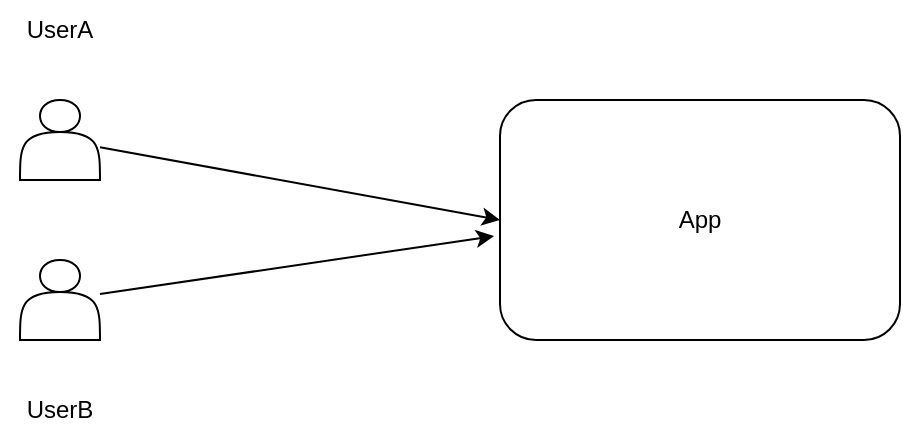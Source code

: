<mxfile>
    <diagram id="MlYmVek1SLlLA8wrzqGO" name="Page-1">
        <mxGraphModel dx="1074" dy="773" grid="1" gridSize="10" guides="1" tooltips="1" connect="1" arrows="1" fold="1" page="1" pageScale="1" pageWidth="850" pageHeight="1100" math="0" shadow="0">
            <root>
                <mxCell id="0"/>
                <mxCell id="1" parent="0"/>
                <mxCell id="8" style="edgeStyle=none;html=1;entryX=0;entryY=0.5;entryDx=0;entryDy=0;" edge="1" parent="1" source="3" target="5">
                    <mxGeometry relative="1" as="geometry"/>
                </mxCell>
                <mxCell id="3" value="" style="shape=actor;whiteSpace=wrap;html=1;" vertex="1" parent="1">
                    <mxGeometry x="80" y="560" width="40" height="40" as="geometry"/>
                </mxCell>
                <mxCell id="9" style="edgeStyle=none;html=1;entryX=-0.015;entryY=0.567;entryDx=0;entryDy=0;entryPerimeter=0;" edge="1" parent="1" source="4" target="5">
                    <mxGeometry relative="1" as="geometry"/>
                </mxCell>
                <mxCell id="4" value="" style="shape=actor;whiteSpace=wrap;html=1;" vertex="1" parent="1">
                    <mxGeometry x="80" y="640" width="40" height="40" as="geometry"/>
                </mxCell>
                <mxCell id="5" value="App" style="rounded=1;whiteSpace=wrap;html=1;" vertex="1" parent="1">
                    <mxGeometry x="320" y="560" width="200" height="120" as="geometry"/>
                </mxCell>
                <mxCell id="6" value="UserA" style="text;html=1;strokeColor=none;fillColor=none;align=center;verticalAlign=middle;whiteSpace=wrap;rounded=0;" vertex="1" parent="1">
                    <mxGeometry x="70" y="510" width="60" height="30" as="geometry"/>
                </mxCell>
                <mxCell id="7" value="UserB" style="text;html=1;strokeColor=none;fillColor=none;align=center;verticalAlign=middle;whiteSpace=wrap;rounded=0;" vertex="1" parent="1">
                    <mxGeometry x="70" y="700" width="60" height="30" as="geometry"/>
                </mxCell>
            </root>
        </mxGraphModel>
    </diagram>
</mxfile>
